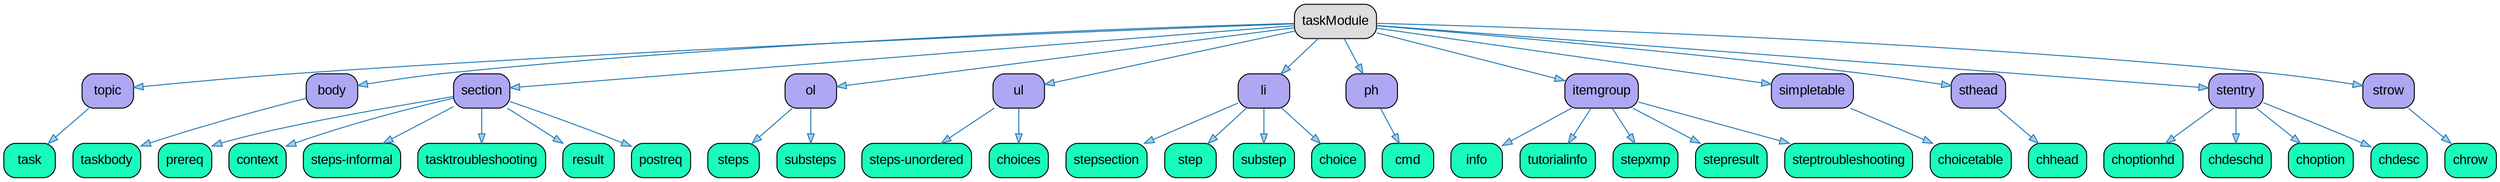 // DITA Specialization task
strict digraph {
				
  // Root node
  
	"taskModule" [label ="taskModule" fontname="Arial" shape="Mrecord" style="filled"  fillcolor="#DDDDDD"]
			
  // Other nodes
      
	"topic" [label ="topic" fontname="Arial" shape="Mrecord" style="filled"  fillcolor="#AFA7F4"]
         
	"task" [label ="task" fontname="Arial" shape="Mrecord" style="filled"  fillcolor="#1AFABC"]
      
      
	"body" [label ="body" fontname="Arial" shape="Mrecord" style="filled"  fillcolor="#AFA7F4"]
         
	"taskbody" [label ="taskbody" fontname="Arial" shape="Mrecord" style="filled"  fillcolor="#1AFABC"]
      
      
	"section" [label ="section" fontname="Arial" shape="Mrecord" style="filled"  fillcolor="#AFA7F4"]
         
	"prereq" [label ="prereq" fontname="Arial" shape="Mrecord" style="filled"  fillcolor="#1AFABC"]
         
	"context" [label ="context" fontname="Arial" shape="Mrecord" style="filled"  fillcolor="#1AFABC"]
         
	"steps-informal" [label ="steps-informal" fontname="Arial" shape="Mrecord" style="filled"  fillcolor="#1AFABC"]
         
	"tasktroubleshooting" [label ="tasktroubleshooting" fontname="Arial" shape="Mrecord" style="filled"  fillcolor="#1AFABC"]
         
	"result" [label ="result" fontname="Arial" shape="Mrecord" style="filled"  fillcolor="#1AFABC"]
         
	"postreq" [label ="postreq" fontname="Arial" shape="Mrecord" style="filled"  fillcolor="#1AFABC"]
      
      
	"ol" [label ="ol" fontname="Arial" shape="Mrecord" style="filled"  fillcolor="#AFA7F4"]
         
	"steps" [label ="steps" fontname="Arial" shape="Mrecord" style="filled"  fillcolor="#1AFABC"]
         
	"substeps" [label ="substeps" fontname="Arial" shape="Mrecord" style="filled"  fillcolor="#1AFABC"]
      
      
	"ul" [label ="ul" fontname="Arial" shape="Mrecord" style="filled"  fillcolor="#AFA7F4"]
         
	"steps-unordered" [label ="steps-unordered" fontname="Arial" shape="Mrecord" style="filled"  fillcolor="#1AFABC"]
         
	"choices" [label ="choices" fontname="Arial" shape="Mrecord" style="filled"  fillcolor="#1AFABC"]
      
      
	"li" [label ="li" fontname="Arial" shape="Mrecord" style="filled"  fillcolor="#AFA7F4"]
         
	"stepsection" [label ="stepsection" fontname="Arial" shape="Mrecord" style="filled"  fillcolor="#1AFABC"]
         
	"step" [label ="step" fontname="Arial" shape="Mrecord" style="filled"  fillcolor="#1AFABC"]
         
	"substep" [label ="substep" fontname="Arial" shape="Mrecord" style="filled"  fillcolor="#1AFABC"]
         
	"choice" [label ="choice" fontname="Arial" shape="Mrecord" style="filled"  fillcolor="#1AFABC"]
      
      
	"ph" [label ="ph" fontname="Arial" shape="Mrecord" style="filled"  fillcolor="#AFA7F4"]
         
	"cmd" [label ="cmd" fontname="Arial" shape="Mrecord" style="filled"  fillcolor="#1AFABC"]
      
      
	"itemgroup" [label ="itemgroup" fontname="Arial" shape="Mrecord" style="filled"  fillcolor="#AFA7F4"]
         
	"info" [label ="info" fontname="Arial" shape="Mrecord" style="filled"  fillcolor="#1AFABC"]
         
	"tutorialinfo" [label ="tutorialinfo" fontname="Arial" shape="Mrecord" style="filled"  fillcolor="#1AFABC"]
         
	"stepxmp" [label ="stepxmp" fontname="Arial" shape="Mrecord" style="filled"  fillcolor="#1AFABC"]
         
	"stepresult" [label ="stepresult" fontname="Arial" shape="Mrecord" style="filled"  fillcolor="#1AFABC"]
         
	"steptroubleshooting" [label ="steptroubleshooting" fontname="Arial" shape="Mrecord" style="filled"  fillcolor="#1AFABC"]
      
      
	"simpletable" [label ="simpletable" fontname="Arial" shape="Mrecord" style="filled"  fillcolor="#AFA7F4"]
         
	"choicetable" [label ="choicetable" fontname="Arial" shape="Mrecord" style="filled"  fillcolor="#1AFABC"]
      
      
	"sthead" [label ="sthead" fontname="Arial" shape="Mrecord" style="filled"  fillcolor="#AFA7F4"]
         
	"chhead" [label ="chhead" fontname="Arial" shape="Mrecord" style="filled"  fillcolor="#1AFABC"]
      
      
	"stentry" [label ="stentry" fontname="Arial" shape="Mrecord" style="filled"  fillcolor="#AFA7F4"]
         
	"choptionhd" [label ="choptionhd" fontname="Arial" shape="Mrecord" style="filled"  fillcolor="#1AFABC"]
         
	"chdeschd" [label ="chdeschd" fontname="Arial" shape="Mrecord" style="filled"  fillcolor="#1AFABC"]
         
	"choption" [label ="choption" fontname="Arial" shape="Mrecord" style="filled"  fillcolor="#1AFABC"]
         
	"chdesc" [label ="chdesc" fontname="Arial" shape="Mrecord" style="filled"  fillcolor="#1AFABC"]
      
      
	"strow" [label ="strow" fontname="Arial" shape="Mrecord" style="filled"  fillcolor="#AFA7F4"]
         
	"chrow" [label ="chrow" fontname="Arial" shape="Mrecord" style="filled"  fillcolor="#1AFABC"]
      
   
  // Edges
      
	"taskModule" -> "topic" [fillcolor="#a6cee3" color="#1f78b4"]
         
	"topic" -> "task" [fillcolor="#a6cee3" color="#1f78b4"]
      
      
	"taskModule" -> "body" [fillcolor="#a6cee3" color="#1f78b4"]
         
	"body" -> "taskbody" [fillcolor="#a6cee3" color="#1f78b4"]
      
      
	"taskModule" -> "section" [fillcolor="#a6cee3" color="#1f78b4"]
         
	"section" -> "prereq" [fillcolor="#a6cee3" color="#1f78b4"]
         
	"section" -> "context" [fillcolor="#a6cee3" color="#1f78b4"]
         
	"section" -> "steps-informal" [fillcolor="#a6cee3" color="#1f78b4"]
         
	"section" -> "tasktroubleshooting" [fillcolor="#a6cee3" color="#1f78b4"]
         
	"section" -> "result" [fillcolor="#a6cee3" color="#1f78b4"]
         
	"section" -> "postreq" [fillcolor="#a6cee3" color="#1f78b4"]
      
      
	"taskModule" -> "ol" [fillcolor="#a6cee3" color="#1f78b4"]
         
	"ol" -> "steps" [fillcolor="#a6cee3" color="#1f78b4"]
         
	"ol" -> "substeps" [fillcolor="#a6cee3" color="#1f78b4"]
      
      
	"taskModule" -> "ul" [fillcolor="#a6cee3" color="#1f78b4"]
         
	"ul" -> "steps-unordered" [fillcolor="#a6cee3" color="#1f78b4"]
         
	"ul" -> "choices" [fillcolor="#a6cee3" color="#1f78b4"]
      
      
	"taskModule" -> "li" [fillcolor="#a6cee3" color="#1f78b4"]
         
	"li" -> "stepsection" [fillcolor="#a6cee3" color="#1f78b4"]
         
	"li" -> "step" [fillcolor="#a6cee3" color="#1f78b4"]
         
	"li" -> "substep" [fillcolor="#a6cee3" color="#1f78b4"]
         
	"li" -> "choice" [fillcolor="#a6cee3" color="#1f78b4"]
      
      
	"taskModule" -> "ph" [fillcolor="#a6cee3" color="#1f78b4"]
         
	"ph" -> "cmd" [fillcolor="#a6cee3" color="#1f78b4"]
      
      
	"taskModule" -> "itemgroup" [fillcolor="#a6cee3" color="#1f78b4"]
         
	"itemgroup" -> "info" [fillcolor="#a6cee3" color="#1f78b4"]
         
	"itemgroup" -> "tutorialinfo" [fillcolor="#a6cee3" color="#1f78b4"]
         
	"itemgroup" -> "stepxmp" [fillcolor="#a6cee3" color="#1f78b4"]
         
	"itemgroup" -> "stepresult" [fillcolor="#a6cee3" color="#1f78b4"]
         
	"itemgroup" -> "steptroubleshooting" [fillcolor="#a6cee3" color="#1f78b4"]
      
      
	"taskModule" -> "simpletable" [fillcolor="#a6cee3" color="#1f78b4"]
         
	"simpletable" -> "choicetable" [fillcolor="#a6cee3" color="#1f78b4"]
      
      
	"taskModule" -> "sthead" [fillcolor="#a6cee3" color="#1f78b4"]
         
	"sthead" -> "chhead" [fillcolor="#a6cee3" color="#1f78b4"]
      
      
	"taskModule" -> "stentry" [fillcolor="#a6cee3" color="#1f78b4"]
         
	"stentry" -> "choptionhd" [fillcolor="#a6cee3" color="#1f78b4"]
         
	"stentry" -> "chdeschd" [fillcolor="#a6cee3" color="#1f78b4"]
         
	"stentry" -> "choption" [fillcolor="#a6cee3" color="#1f78b4"]
         
	"stentry" -> "chdesc" [fillcolor="#a6cee3" color="#1f78b4"]
      
      
	"taskModule" -> "strow" [fillcolor="#a6cee3" color="#1f78b4"]
         
	"strow" -> "chrow" [fillcolor="#a6cee3" color="#1f78b4"]
      
   }
